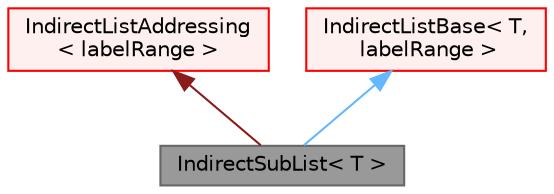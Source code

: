 digraph "IndirectSubList&lt; T &gt;"
{
 // LATEX_PDF_SIZE
  bgcolor="transparent";
  edge [fontname=Helvetica,fontsize=10,labelfontname=Helvetica,labelfontsize=10];
  node [fontname=Helvetica,fontsize=10,shape=box,height=0.2,width=0.4];
  Node1 [id="Node000001",label="IndirectSubList\< T \>",height=0.2,width=0.4,color="gray40", fillcolor="grey60", style="filled", fontcolor="black",tooltip="Indirect access to a sub-section of a list."];
  Node2 -> Node1 [id="edge1_Node000001_Node000002",dir="back",color="firebrick4",style="solid",tooltip=" "];
  Node2 [id="Node000002",label="IndirectListAddressing\l\< labelRange \>",height=0.2,width=0.4,color="red", fillcolor="#FFF0F0", style="filled",URL="$classFoam_1_1IndirectListAddressing.html",tooltip=" "];
  Node4 -> Node1 [id="edge2_Node000001_Node000004",dir="back",color="steelblue1",style="solid",tooltip=" "];
  Node4 [id="Node000004",label="IndirectListBase\< T,\l labelRange \>",height=0.2,width=0.4,color="red", fillcolor="#FFF0F0", style="filled",URL="$classFoam_1_1IndirectListBase.html",tooltip=" "];
}
